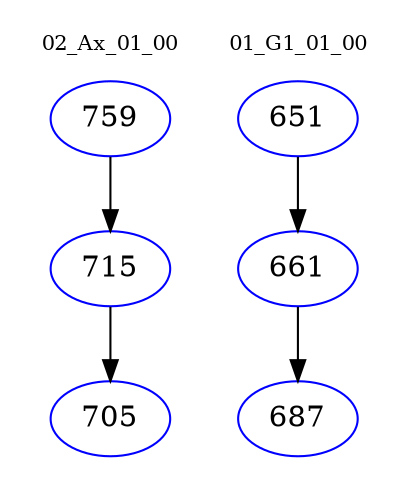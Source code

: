 digraph{
subgraph cluster_0 {
color = white
label = "02_Ax_01_00";
fontsize=10;
T0_759 [label="759", color="blue"]
T0_759 -> T0_715 [color="black"]
T0_715 [label="715", color="blue"]
T0_715 -> T0_705 [color="black"]
T0_705 [label="705", color="blue"]
}
subgraph cluster_1 {
color = white
label = "01_G1_01_00";
fontsize=10;
T1_651 [label="651", color="blue"]
T1_651 -> T1_661 [color="black"]
T1_661 [label="661", color="blue"]
T1_661 -> T1_687 [color="black"]
T1_687 [label="687", color="blue"]
}
}
